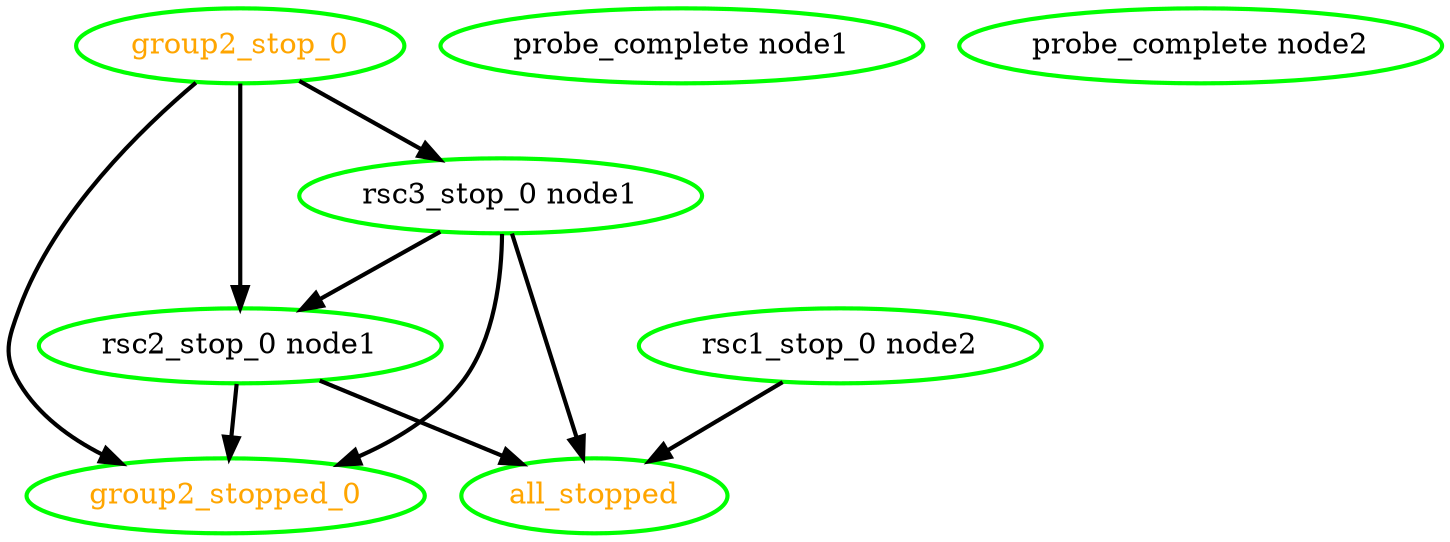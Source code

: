 digraph "g" {
"all_stopped" [ style=bold color="green" fontcolor="orange"]
"group2_stop_0" -> "group2_stopped_0" [ style = bold]
"group2_stop_0" -> "rsc2_stop_0 node1" [ style = bold]
"group2_stop_0" -> "rsc3_stop_0 node1" [ style = bold]
"group2_stop_0" [ style=bold color="green" fontcolor="orange"]
"group2_stopped_0" [ style=bold color="green" fontcolor="orange"]
"probe_complete node1" [ style=bold color="green" fontcolor="black"]
"probe_complete node2" [ style=bold color="green" fontcolor="black"]
"rsc1_stop_0 node2" -> "all_stopped" [ style = bold]
"rsc1_stop_0 node2" [ style=bold color="green" fontcolor="black"]
"rsc2_stop_0 node1" -> "all_stopped" [ style = bold]
"rsc2_stop_0 node1" -> "group2_stopped_0" [ style = bold]
"rsc2_stop_0 node1" [ style=bold color="green" fontcolor="black"]
"rsc3_stop_0 node1" -> "all_stopped" [ style = bold]
"rsc3_stop_0 node1" -> "group2_stopped_0" [ style = bold]
"rsc3_stop_0 node1" -> "rsc2_stop_0 node1" [ style = bold]
"rsc3_stop_0 node1" [ style=bold color="green" fontcolor="black"]
}
